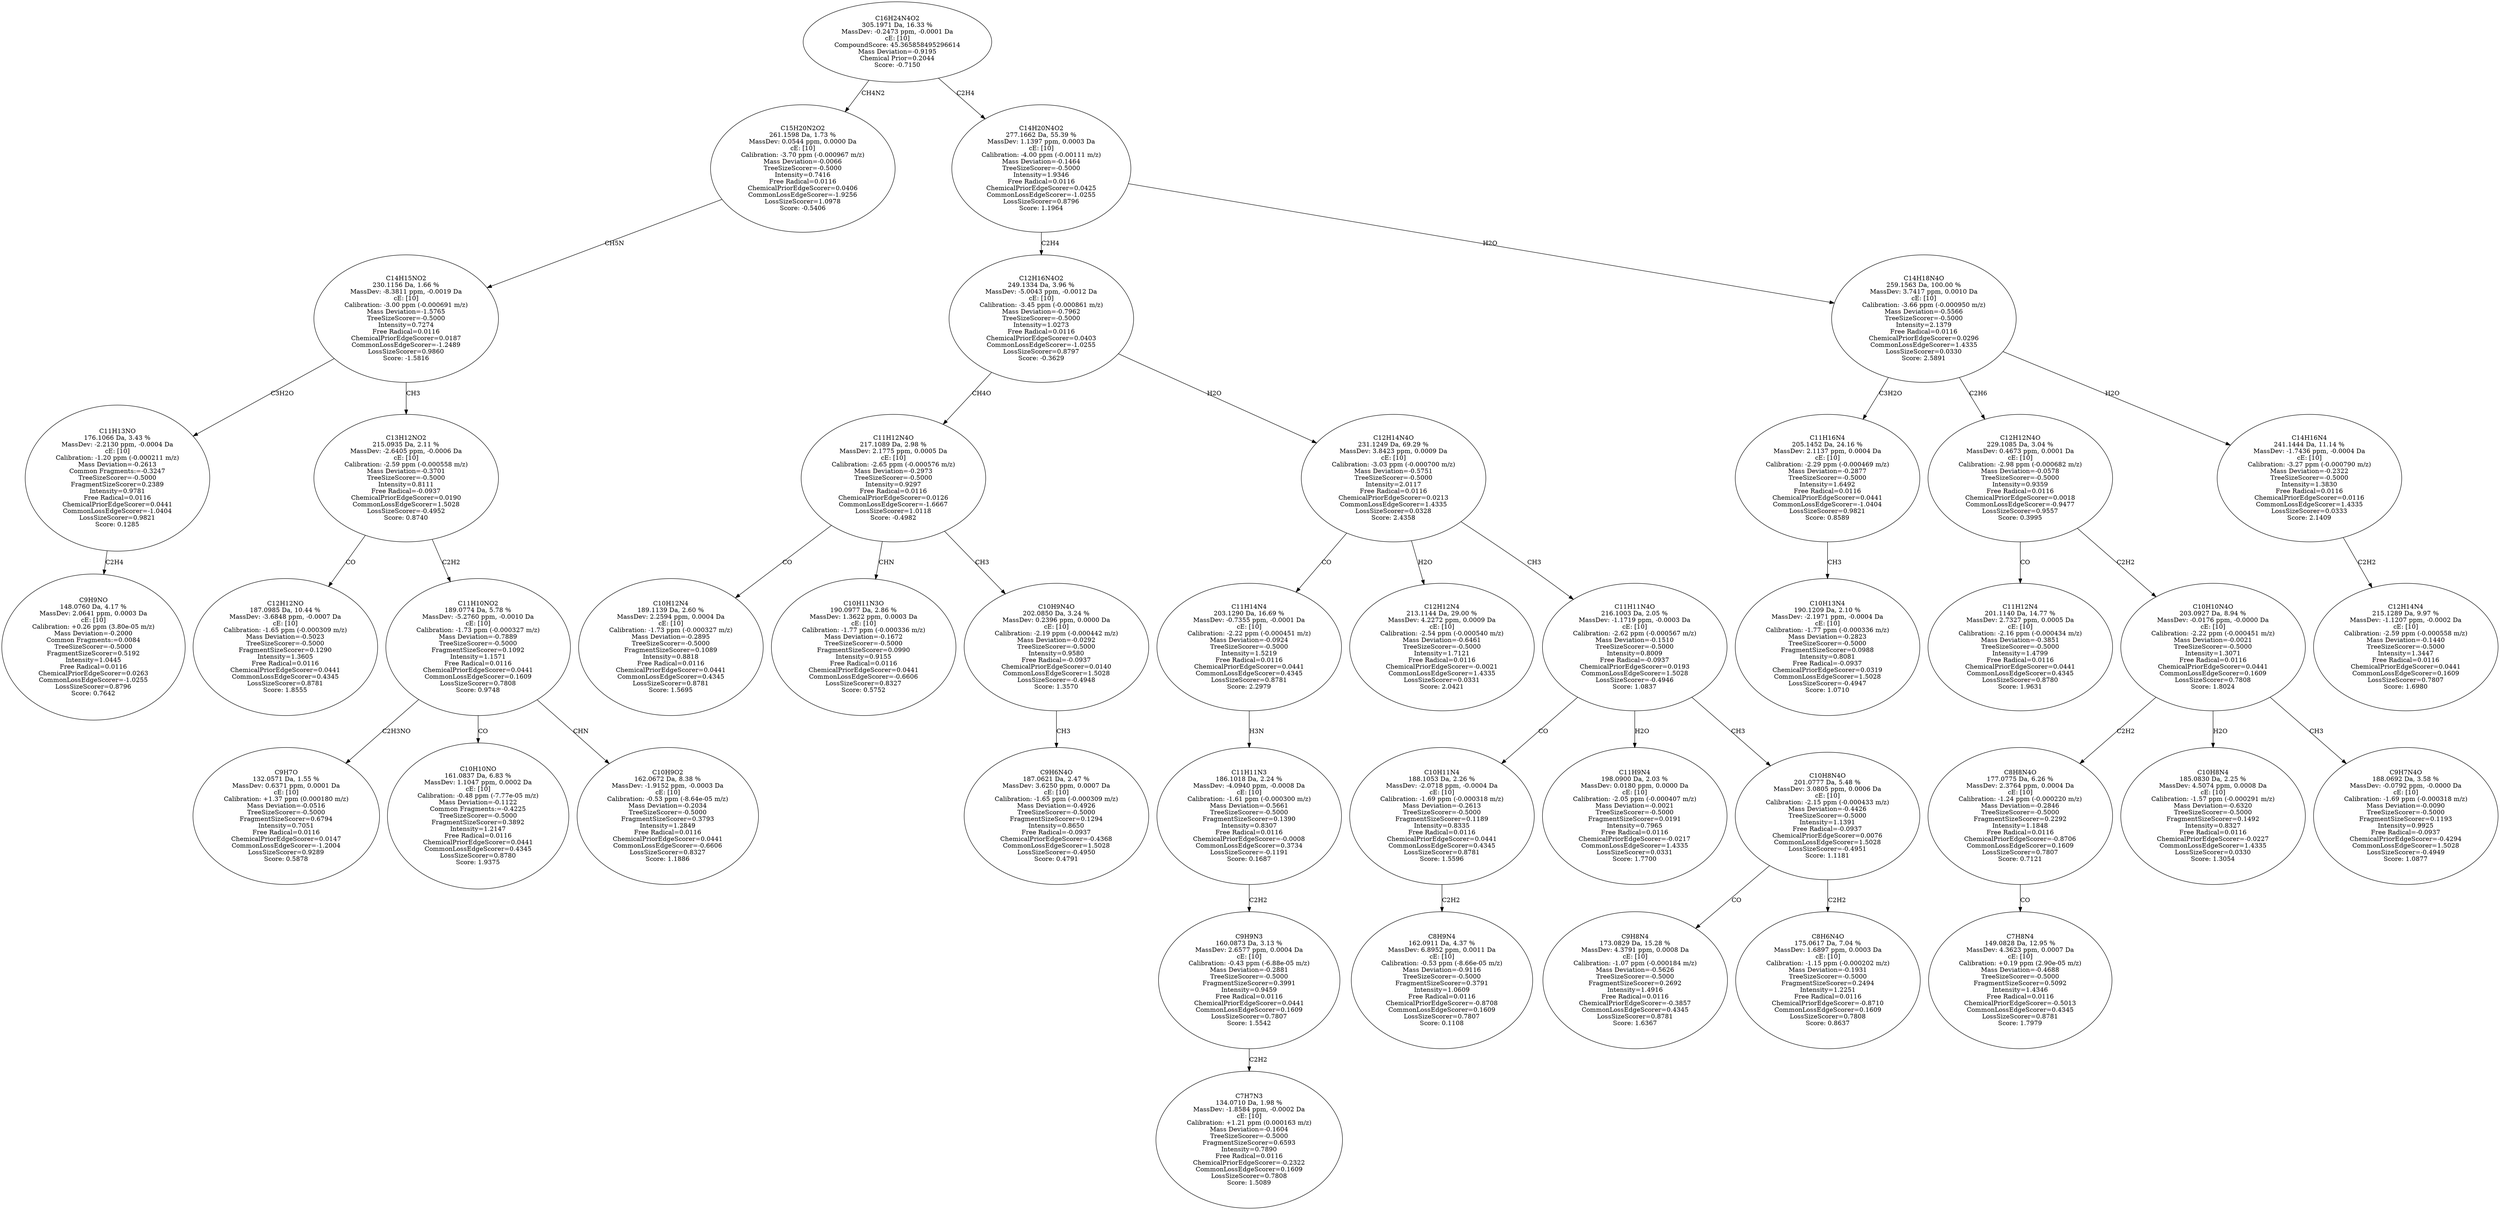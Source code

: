 strict digraph {
v1 [label="C9H9NO\n148.0760 Da, 4.17 %\nMassDev: 2.0641 ppm, 0.0003 Da\ncE: [10]\nCalibration: +0.26 ppm (3.80e-05 m/z)\nMass Deviation=-0.2000\nCommon Fragments:=0.0084\nTreeSizeScorer=-0.5000\nFragmentSizeScorer=0.5192\nIntensity=1.0445\nFree Radical=0.0116\nChemicalPriorEdgeScorer=0.0263\nCommonLossEdgeScorer=-1.0255\nLossSizeScorer=0.8796\nScore: 0.7642"];
v2 [label="C11H13NO\n176.1066 Da, 3.43 %\nMassDev: -2.2130 ppm, -0.0004 Da\ncE: [10]\nCalibration: -1.20 ppm (-0.000211 m/z)\nMass Deviation=-0.2613\nCommon Fragments:=-0.3247\nTreeSizeScorer=-0.5000\nFragmentSizeScorer=0.2389\nIntensity=0.9781\nFree Radical=0.0116\nChemicalPriorEdgeScorer=0.0441\nCommonLossEdgeScorer=-1.0404\nLossSizeScorer=0.9821\nScore: 0.1285"];
v3 [label="C12H12NO\n187.0985 Da, 10.44 %\nMassDev: -3.6848 ppm, -0.0007 Da\ncE: [10]\nCalibration: -1.65 ppm (-0.000309 m/z)\nMass Deviation=-0.5023\nTreeSizeScorer=-0.5000\nFragmentSizeScorer=0.1290\nIntensity=1.3605\nFree Radical=0.0116\nChemicalPriorEdgeScorer=0.0441\nCommonLossEdgeScorer=0.4345\nLossSizeScorer=0.8781\nScore: 1.8555"];
v4 [label="C9H7O\n132.0571 Da, 1.55 %\nMassDev: 0.6371 ppm, 0.0001 Da\ncE: [10]\nCalibration: +1.37 ppm (0.000180 m/z)\nMass Deviation=-0.0516\nTreeSizeScorer=-0.5000\nFragmentSizeScorer=0.6794\nIntensity=0.7051\nFree Radical=0.0116\nChemicalPriorEdgeScorer=0.0147\nCommonLossEdgeScorer=-1.2004\nLossSizeScorer=0.9289\nScore: 0.5878"];
v5 [label="C10H10NO\n161.0837 Da, 6.83 %\nMassDev: 1.1047 ppm, 0.0002 Da\ncE: [10]\nCalibration: -0.48 ppm (-7.77e-05 m/z)\nMass Deviation=-0.1122\nCommon Fragments:=-0.4225\nTreeSizeScorer=-0.5000\nFragmentSizeScorer=0.3892\nIntensity=1.2147\nFree Radical=0.0116\nChemicalPriorEdgeScorer=0.0441\nCommonLossEdgeScorer=0.4345\nLossSizeScorer=0.8780\nScore: 1.9375"];
v6 [label="C10H9O2\n162.0672 Da, 8.38 %\nMassDev: -1.9152 ppm, -0.0003 Da\ncE: [10]\nCalibration: -0.53 ppm (-8.64e-05 m/z)\nMass Deviation=-0.2034\nTreeSizeScorer=-0.5000\nFragmentSizeScorer=0.3793\nIntensity=1.2849\nFree Radical=0.0116\nChemicalPriorEdgeScorer=0.0441\nCommonLossEdgeScorer=-0.6606\nLossSizeScorer=0.8327\nScore: 1.1886"];
v7 [label="C11H10NO2\n189.0774 Da, 5.78 %\nMassDev: -5.2760 ppm, -0.0010 Da\ncE: [10]\nCalibration: -1.73 ppm (-0.000327 m/z)\nMass Deviation=-0.7889\nTreeSizeScorer=-0.5000\nFragmentSizeScorer=0.1092\nIntensity=1.1571\nFree Radical=0.0116\nChemicalPriorEdgeScorer=0.0441\nCommonLossEdgeScorer=0.1609\nLossSizeScorer=0.7808\nScore: 0.9748"];
v8 [label="C13H12NO2\n215.0935 Da, 2.11 %\nMassDev: -2.6405 ppm, -0.0006 Da\ncE: [10]\nCalibration: -2.59 ppm (-0.000558 m/z)\nMass Deviation=-0.3701\nTreeSizeScorer=-0.5000\nIntensity=0.8111\nFree Radical=-0.0937\nChemicalPriorEdgeScorer=0.0190\nCommonLossEdgeScorer=1.5028\nLossSizeScorer=-0.4952\nScore: 0.8740"];
v9 [label="C14H15NO2\n230.1156 Da, 1.66 %\nMassDev: -8.3811 ppm, -0.0019 Da\ncE: [10]\nCalibration: -3.00 ppm (-0.000691 m/z)\nMass Deviation=-1.5765\nTreeSizeScorer=-0.5000\nIntensity=0.7274\nFree Radical=0.0116\nChemicalPriorEdgeScorer=0.0187\nCommonLossEdgeScorer=-1.2489\nLossSizeScorer=0.9860\nScore: -1.5816"];
v10 [label="C15H20N2O2\n261.1598 Da, 1.73 %\nMassDev: 0.0544 ppm, 0.0000 Da\ncE: [10]\nCalibration: -3.70 ppm (-0.000967 m/z)\nMass Deviation=-0.0066\nTreeSizeScorer=-0.5000\nIntensity=0.7416\nFree Radical=0.0116\nChemicalPriorEdgeScorer=0.0406\nCommonLossEdgeScorer=-1.9256\nLossSizeScorer=1.0978\nScore: -0.5406"];
v11 [label="C10H12N4\n189.1139 Da, 2.60 %\nMassDev: 2.2594 ppm, 0.0004 Da\ncE: [10]\nCalibration: -1.73 ppm (-0.000327 m/z)\nMass Deviation=-0.2895\nTreeSizeScorer=-0.5000\nFragmentSizeScorer=0.1089\nIntensity=0.8818\nFree Radical=0.0116\nChemicalPriorEdgeScorer=0.0441\nCommonLossEdgeScorer=0.4345\nLossSizeScorer=0.8781\nScore: 1.5695"];
v12 [label="C10H11N3O\n190.0977 Da, 2.86 %\nMassDev: 1.3622 ppm, 0.0003 Da\ncE: [10]\nCalibration: -1.77 ppm (-0.000336 m/z)\nMass Deviation=-0.1672\nTreeSizeScorer=-0.5000\nFragmentSizeScorer=0.0990\nIntensity=0.9155\nFree Radical=0.0116\nChemicalPriorEdgeScorer=0.0441\nCommonLossEdgeScorer=-0.6606\nLossSizeScorer=0.8327\nScore: 0.5752"];
v13 [label="C9H6N4O\n187.0621 Da, 2.47 %\nMassDev: 3.6250 ppm, 0.0007 Da\ncE: [10]\nCalibration: -1.65 ppm (-0.000309 m/z)\nMass Deviation=-0.4926\nTreeSizeScorer=-0.5000\nFragmentSizeScorer=0.1294\nIntensity=0.8650\nFree Radical=-0.0937\nChemicalPriorEdgeScorer=-0.4368\nCommonLossEdgeScorer=1.5028\nLossSizeScorer=-0.4950\nScore: 0.4791"];
v14 [label="C10H9N4O\n202.0850 Da, 3.24 %\nMassDev: 0.2396 ppm, 0.0000 Da\ncE: [10]\nCalibration: -2.19 ppm (-0.000442 m/z)\nMass Deviation=-0.0292\nTreeSizeScorer=-0.5000\nIntensity=0.9580\nFree Radical=-0.0937\nChemicalPriorEdgeScorer=0.0140\nCommonLossEdgeScorer=1.5028\nLossSizeScorer=-0.4948\nScore: 1.3570"];
v15 [label="C11H12N4O\n217.1089 Da, 2.98 %\nMassDev: 2.1775 ppm, 0.0005 Da\ncE: [10]\nCalibration: -2.65 ppm (-0.000576 m/z)\nMass Deviation=-0.2973\nTreeSizeScorer=-0.5000\nIntensity=0.9297\nFree Radical=0.0116\nChemicalPriorEdgeScorer=0.0126\nCommonLossEdgeScorer=-1.6667\nLossSizeScorer=1.0118\nScore: -0.4982"];
v16 [label="C7H7N3\n134.0710 Da, 1.98 %\nMassDev: -1.8584 ppm, -0.0002 Da\ncE: [10]\nCalibration: +1.21 ppm (0.000163 m/z)\nMass Deviation=-0.1604\nTreeSizeScorer=-0.5000\nFragmentSizeScorer=0.6593\nIntensity=0.7890\nFree Radical=0.0116\nChemicalPriorEdgeScorer=-0.2322\nCommonLossEdgeScorer=0.1609\nLossSizeScorer=0.7808\nScore: 1.5089"];
v17 [label="C9H9N3\n160.0873 Da, 3.13 %\nMassDev: 2.6577 ppm, 0.0004 Da\ncE: [10]\nCalibration: -0.43 ppm (-6.88e-05 m/z)\nMass Deviation=-0.2881\nTreeSizeScorer=-0.5000\nFragmentSizeScorer=0.3991\nIntensity=0.9459\nFree Radical=0.0116\nChemicalPriorEdgeScorer=0.0441\nCommonLossEdgeScorer=0.1609\nLossSizeScorer=0.7807\nScore: 1.5542"];
v18 [label="C11H11N3\n186.1018 Da, 2.24 %\nMassDev: -4.0940 ppm, -0.0008 Da\ncE: [10]\nCalibration: -1.61 ppm (-0.000300 m/z)\nMass Deviation=-0.5661\nTreeSizeScorer=-0.5000\nFragmentSizeScorer=0.1390\nIntensity=0.8307\nFree Radical=0.0116\nChemicalPriorEdgeScorer=-0.0008\nCommonLossEdgeScorer=0.3734\nLossSizeScorer=-0.1191\nScore: 0.1687"];
v19 [label="C11H14N4\n203.1290 Da, 16.69 %\nMassDev: -0.7355 ppm, -0.0001 Da\ncE: [10]\nCalibration: -2.22 ppm (-0.000451 m/z)\nMass Deviation=-0.0924\nTreeSizeScorer=-0.5000\nIntensity=1.5219\nFree Radical=0.0116\nChemicalPriorEdgeScorer=0.0441\nCommonLossEdgeScorer=0.4345\nLossSizeScorer=0.8781\nScore: 2.2979"];
v20 [label="C12H12N4\n213.1144 Da, 29.00 %\nMassDev: 4.2272 ppm, 0.0009 Da\ncE: [10]\nCalibration: -2.54 ppm (-0.000540 m/z)\nMass Deviation=-0.6461\nTreeSizeScorer=-0.5000\nIntensity=1.7121\nFree Radical=0.0116\nChemicalPriorEdgeScorer=-0.0021\nCommonLossEdgeScorer=1.4335\nLossSizeScorer=0.0331\nScore: 2.0421"];
v21 [label="C8H9N4\n162.0911 Da, 4.37 %\nMassDev: 6.8952 ppm, 0.0011 Da\ncE: [10]\nCalibration: -0.53 ppm (-8.66e-05 m/z)\nMass Deviation=-0.9116\nTreeSizeScorer=-0.5000\nFragmentSizeScorer=0.3791\nIntensity=1.0609\nFree Radical=0.0116\nChemicalPriorEdgeScorer=-0.8708\nCommonLossEdgeScorer=0.1609\nLossSizeScorer=0.7807\nScore: 0.1108"];
v22 [label="C10H11N4\n188.1053 Da, 2.26 %\nMassDev: -2.0718 ppm, -0.0004 Da\ncE: [10]\nCalibration: -1.69 ppm (-0.000318 m/z)\nMass Deviation=-0.2613\nTreeSizeScorer=-0.5000\nFragmentSizeScorer=0.1189\nIntensity=0.8335\nFree Radical=0.0116\nChemicalPriorEdgeScorer=0.0441\nCommonLossEdgeScorer=0.4345\nLossSizeScorer=0.8781\nScore: 1.5596"];
v23 [label="C11H9N4\n198.0900 Da, 2.03 %\nMassDev: 0.0180 ppm, 0.0000 Da\ncE: [10]\nCalibration: -2.05 ppm (-0.000407 m/z)\nMass Deviation=-0.0021\nTreeSizeScorer=-0.5000\nFragmentSizeScorer=0.0191\nIntensity=0.7965\nFree Radical=0.0116\nChemicalPriorEdgeScorer=-0.0217\nCommonLossEdgeScorer=1.4335\nLossSizeScorer=0.0331\nScore: 1.7700"];
v24 [label="C9H8N4\n173.0829 Da, 15.28 %\nMassDev: 4.3791 ppm, 0.0008 Da\ncE: [10]\nCalibration: -1.07 ppm (-0.000184 m/z)\nMass Deviation=-0.5626\nTreeSizeScorer=-0.5000\nFragmentSizeScorer=0.2692\nIntensity=1.4916\nFree Radical=0.0116\nChemicalPriorEdgeScorer=-0.3857\nCommonLossEdgeScorer=0.4345\nLossSizeScorer=0.8781\nScore: 1.6367"];
v25 [label="C8H6N4O\n175.0617 Da, 7.04 %\nMassDev: 1.6897 ppm, 0.0003 Da\ncE: [10]\nCalibration: -1.15 ppm (-0.000202 m/z)\nMass Deviation=-0.1931\nTreeSizeScorer=-0.5000\nFragmentSizeScorer=0.2494\nIntensity=1.2251\nFree Radical=0.0116\nChemicalPriorEdgeScorer=-0.8710\nCommonLossEdgeScorer=0.1609\nLossSizeScorer=0.7808\nScore: 0.8637"];
v26 [label="C10H8N4O\n201.0777 Da, 5.48 %\nMassDev: 3.0805 ppm, 0.0006 Da\ncE: [10]\nCalibration: -2.15 ppm (-0.000433 m/z)\nMass Deviation=-0.4426\nTreeSizeScorer=-0.5000\nIntensity=1.1391\nFree Radical=-0.0937\nChemicalPriorEdgeScorer=0.0076\nCommonLossEdgeScorer=1.5028\nLossSizeScorer=-0.4951\nScore: 1.1181"];
v27 [label="C11H11N4O\n216.1003 Da, 2.05 %\nMassDev: -1.1719 ppm, -0.0003 Da\ncE: [10]\nCalibration: -2.62 ppm (-0.000567 m/z)\nMass Deviation=-0.1510\nTreeSizeScorer=-0.5000\nIntensity=0.8009\nFree Radical=-0.0937\nChemicalPriorEdgeScorer=0.0193\nCommonLossEdgeScorer=1.5028\nLossSizeScorer=-0.4946\nScore: 1.0837"];
v28 [label="C12H14N4O\n231.1249 Da, 69.29 %\nMassDev: 3.8423 ppm, 0.0009 Da\ncE: [10]\nCalibration: -3.03 ppm (-0.000700 m/z)\nMass Deviation=-0.5751\nTreeSizeScorer=-0.5000\nIntensity=2.0117\nFree Radical=0.0116\nChemicalPriorEdgeScorer=0.0213\nCommonLossEdgeScorer=1.4335\nLossSizeScorer=0.0328\nScore: 2.4358"];
v29 [label="C12H16N4O2\n249.1334 Da, 3.96 %\nMassDev: -5.0043 ppm, -0.0012 Da\ncE: [10]\nCalibration: -3.45 ppm (-0.000861 m/z)\nMass Deviation=-0.7962\nTreeSizeScorer=-0.5000\nIntensity=1.0273\nFree Radical=0.0116\nChemicalPriorEdgeScorer=0.0403\nCommonLossEdgeScorer=-1.0255\nLossSizeScorer=0.8797\nScore: -0.3629"];
v30 [label="C10H13N4\n190.1209 Da, 2.10 %\nMassDev: -2.1971 ppm, -0.0004 Da\ncE: [10]\nCalibration: -1.77 ppm (-0.000336 m/z)\nMass Deviation=-0.2823\nTreeSizeScorer=-0.5000\nFragmentSizeScorer=0.0988\nIntensity=0.8081\nFree Radical=-0.0937\nChemicalPriorEdgeScorer=0.0319\nCommonLossEdgeScorer=1.5028\nLossSizeScorer=-0.4947\nScore: 1.0710"];
v31 [label="C11H16N4\n205.1452 Da, 24.16 %\nMassDev: 2.1137 ppm, 0.0004 Da\ncE: [10]\nCalibration: -2.29 ppm (-0.000469 m/z)\nMass Deviation=-0.2877\nTreeSizeScorer=-0.5000\nIntensity=1.6492\nFree Radical=0.0116\nChemicalPriorEdgeScorer=0.0441\nCommonLossEdgeScorer=-1.0404\nLossSizeScorer=0.9821\nScore: 0.8589"];
v32 [label="C11H12N4\n201.1140 Da, 14.77 %\nMassDev: 2.7327 ppm, 0.0005 Da\ncE: [10]\nCalibration: -2.16 ppm (-0.000434 m/z)\nMass Deviation=-0.3851\nTreeSizeScorer=-0.5000\nIntensity=1.4799\nFree Radical=0.0116\nChemicalPriorEdgeScorer=0.0441\nCommonLossEdgeScorer=0.4345\nLossSizeScorer=0.8780\nScore: 1.9631"];
v33 [label="C7H8N4\n149.0828 Da, 12.95 %\nMassDev: 4.3623 ppm, 0.0007 Da\ncE: [10]\nCalibration: +0.19 ppm (2.90e-05 m/z)\nMass Deviation=-0.4688\nTreeSizeScorer=-0.5000\nFragmentSizeScorer=0.5092\nIntensity=1.4346\nFree Radical=0.0116\nChemicalPriorEdgeScorer=-0.5013\nCommonLossEdgeScorer=0.4345\nLossSizeScorer=0.8781\nScore: 1.7979"];
v34 [label="C8H8N4O\n177.0775 Da, 6.26 %\nMassDev: 2.3764 ppm, 0.0004 Da\ncE: [10]\nCalibration: -1.24 ppm (-0.000220 m/z)\nMass Deviation=-0.2846\nTreeSizeScorer=-0.5000\nFragmentSizeScorer=0.2292\nIntensity=1.1848\nFree Radical=0.0116\nChemicalPriorEdgeScorer=-0.8706\nCommonLossEdgeScorer=0.1609\nLossSizeScorer=0.7807\nScore: 0.7121"];
v35 [label="C10H8N4\n185.0830 Da, 2.25 %\nMassDev: 4.5074 ppm, 0.0008 Da\ncE: [10]\nCalibration: -1.57 ppm (-0.000291 m/z)\nMass Deviation=-0.6320\nTreeSizeScorer=-0.5000\nFragmentSizeScorer=0.1492\nIntensity=0.8327\nFree Radical=0.0116\nChemicalPriorEdgeScorer=-0.0227\nCommonLossEdgeScorer=1.4335\nLossSizeScorer=0.0330\nScore: 1.3054"];
v36 [label="C9H7N4O\n188.0692 Da, 3.58 %\nMassDev: -0.0792 ppm, -0.0000 Da\ncE: [10]\nCalibration: -1.69 ppm (-0.000318 m/z)\nMass Deviation=-0.0090\nTreeSizeScorer=-0.5000\nFragmentSizeScorer=0.1193\nIntensity=0.9925\nFree Radical=-0.0937\nChemicalPriorEdgeScorer=-0.4294\nCommonLossEdgeScorer=1.5028\nLossSizeScorer=-0.4949\nScore: 1.0877"];
v37 [label="C10H10N4O\n203.0927 Da, 8.94 %\nMassDev: -0.0176 ppm, -0.0000 Da\ncE: [10]\nCalibration: -2.22 ppm (-0.000451 m/z)\nMass Deviation=-0.0021\nTreeSizeScorer=-0.5000\nIntensity=1.3071\nFree Radical=0.0116\nChemicalPriorEdgeScorer=0.0441\nCommonLossEdgeScorer=0.1609\nLossSizeScorer=0.7808\nScore: 1.8024"];
v38 [label="C12H12N4O\n229.1085 Da, 3.04 %\nMassDev: 0.4673 ppm, 0.0001 Da\ncE: [10]\nCalibration: -2.98 ppm (-0.000682 m/z)\nMass Deviation=-0.0578\nTreeSizeScorer=-0.5000\nIntensity=0.9359\nFree Radical=0.0116\nChemicalPriorEdgeScorer=0.0018\nCommonLossEdgeScorer=-0.9477\nLossSizeScorer=0.9557\nScore: 0.3995"];
v39 [label="C12H14N4\n215.1289 Da, 9.97 %\nMassDev: -1.1207 ppm, -0.0002 Da\ncE: [10]\nCalibration: -2.59 ppm (-0.000558 m/z)\nMass Deviation=-0.1440\nTreeSizeScorer=-0.5000\nIntensity=1.3447\nFree Radical=0.0116\nChemicalPriorEdgeScorer=0.0441\nCommonLossEdgeScorer=0.1609\nLossSizeScorer=0.7807\nScore: 1.6980"];
v40 [label="C14H16N4\n241.1444 Da, 11.14 %\nMassDev: -1.7436 ppm, -0.0004 Da\ncE: [10]\nCalibration: -3.27 ppm (-0.000790 m/z)\nMass Deviation=-0.2322\nTreeSizeScorer=-0.5000\nIntensity=1.3830\nFree Radical=0.0116\nChemicalPriorEdgeScorer=0.0116\nCommonLossEdgeScorer=1.4335\nLossSizeScorer=0.0333\nScore: 2.1409"];
v41 [label="C14H18N4O\n259.1563 Da, 100.00 %\nMassDev: 3.7417 ppm, 0.0010 Da\ncE: [10]\nCalibration: -3.66 ppm (-0.000950 m/z)\nMass Deviation=-0.5566\nTreeSizeScorer=-0.5000\nIntensity=2.1379\nFree Radical=0.0116\nChemicalPriorEdgeScorer=0.0296\nCommonLossEdgeScorer=1.4335\nLossSizeScorer=0.0330\nScore: 2.5891"];
v42 [label="C14H20N4O2\n277.1662 Da, 55.39 %\nMassDev: 1.1397 ppm, 0.0003 Da\ncE: [10]\nCalibration: -4.00 ppm (-0.00111 m/z)\nMass Deviation=-0.1464\nTreeSizeScorer=-0.5000\nIntensity=1.9346\nFree Radical=0.0116\nChemicalPriorEdgeScorer=0.0425\nCommonLossEdgeScorer=-1.0255\nLossSizeScorer=0.8796\nScore: 1.1964"];
v43 [label="C16H24N4O2\n305.1971 Da, 16.33 %\nMassDev: -0.2473 ppm, -0.0001 Da\ncE: [10]\nCompoundScore: 45.365858495296614\nMass Deviation=-0.9195\nChemical Prior=0.2044\nScore: -0.7150"];
v2 -> v1 [label="C2H4"];
v9 -> v2 [label="C3H2O"];
v8 -> v3 [label="CO"];
v7 -> v4 [label="C2H3NO"];
v7 -> v5 [label="CO"];
v7 -> v6 [label="CHN"];
v8 -> v7 [label="C2H2"];
v9 -> v8 [label="CH3"];
v10 -> v9 [label="CH5N"];
v43 -> v10 [label="CH4N2"];
v15 -> v11 [label="CO"];
v15 -> v12 [label="CHN"];
v14 -> v13 [label="CH3"];
v15 -> v14 [label="CH3"];
v29 -> v15 [label="CH4O"];
v17 -> v16 [label="C2H2"];
v18 -> v17 [label="C2H2"];
v19 -> v18 [label="H3N"];
v28 -> v19 [label="CO"];
v28 -> v20 [label="H2O"];
v22 -> v21 [label="C2H2"];
v27 -> v22 [label="CO"];
v27 -> v23 [label="H2O"];
v26 -> v24 [label="CO"];
v26 -> v25 [label="C2H2"];
v27 -> v26 [label="CH3"];
v28 -> v27 [label="CH3"];
v29 -> v28 [label="H2O"];
v42 -> v29 [label="C2H4"];
v31 -> v30 [label="CH3"];
v41 -> v31 [label="C3H2O"];
v38 -> v32 [label="CO"];
v34 -> v33 [label="CO"];
v37 -> v34 [label="C2H2"];
v37 -> v35 [label="H2O"];
v37 -> v36 [label="CH3"];
v38 -> v37 [label="C2H2"];
v41 -> v38 [label="C2H6"];
v40 -> v39 [label="C2H2"];
v41 -> v40 [label="H2O"];
v42 -> v41 [label="H2O"];
v43 -> v42 [label="C2H4"];
}